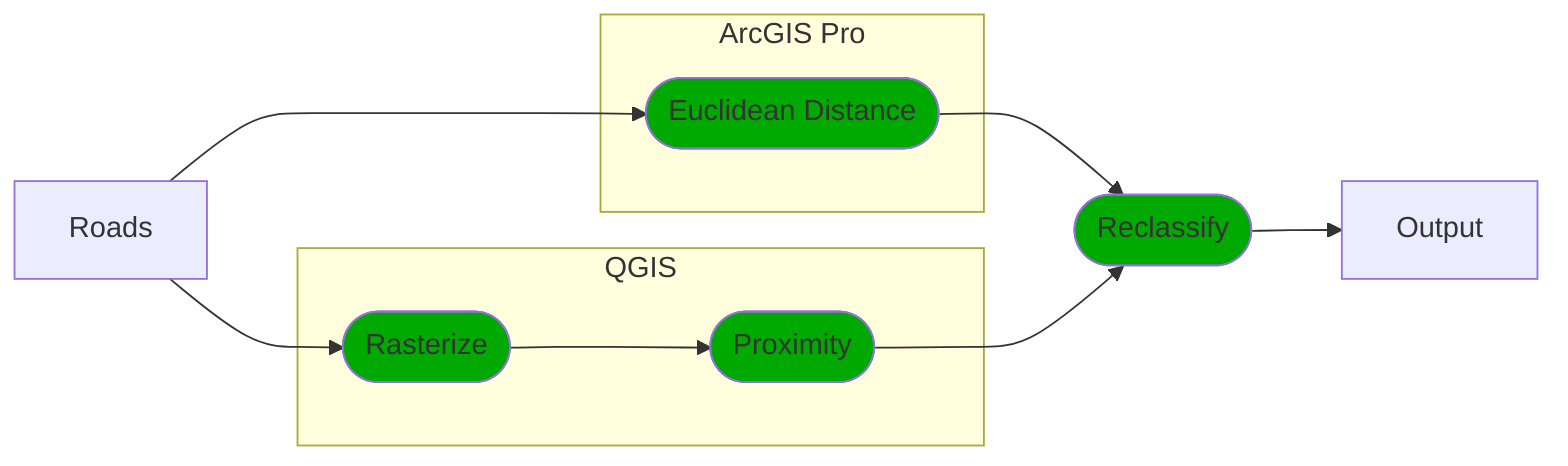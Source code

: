 graph LR
    
    A["Roads"] --> B
    A --> Q
    D --> E["Output"]
    B --> D(["Reclassify"])
    R --> D
    subgraph ArcGIS Pro
    B(["Euclidean Distance"])
    end
    subgraph QGIS
    Q(["Rasterize"]) --> R(["Proximity"])
    end

    classDef process fill:#00a900
    class B,D,Q,R process;